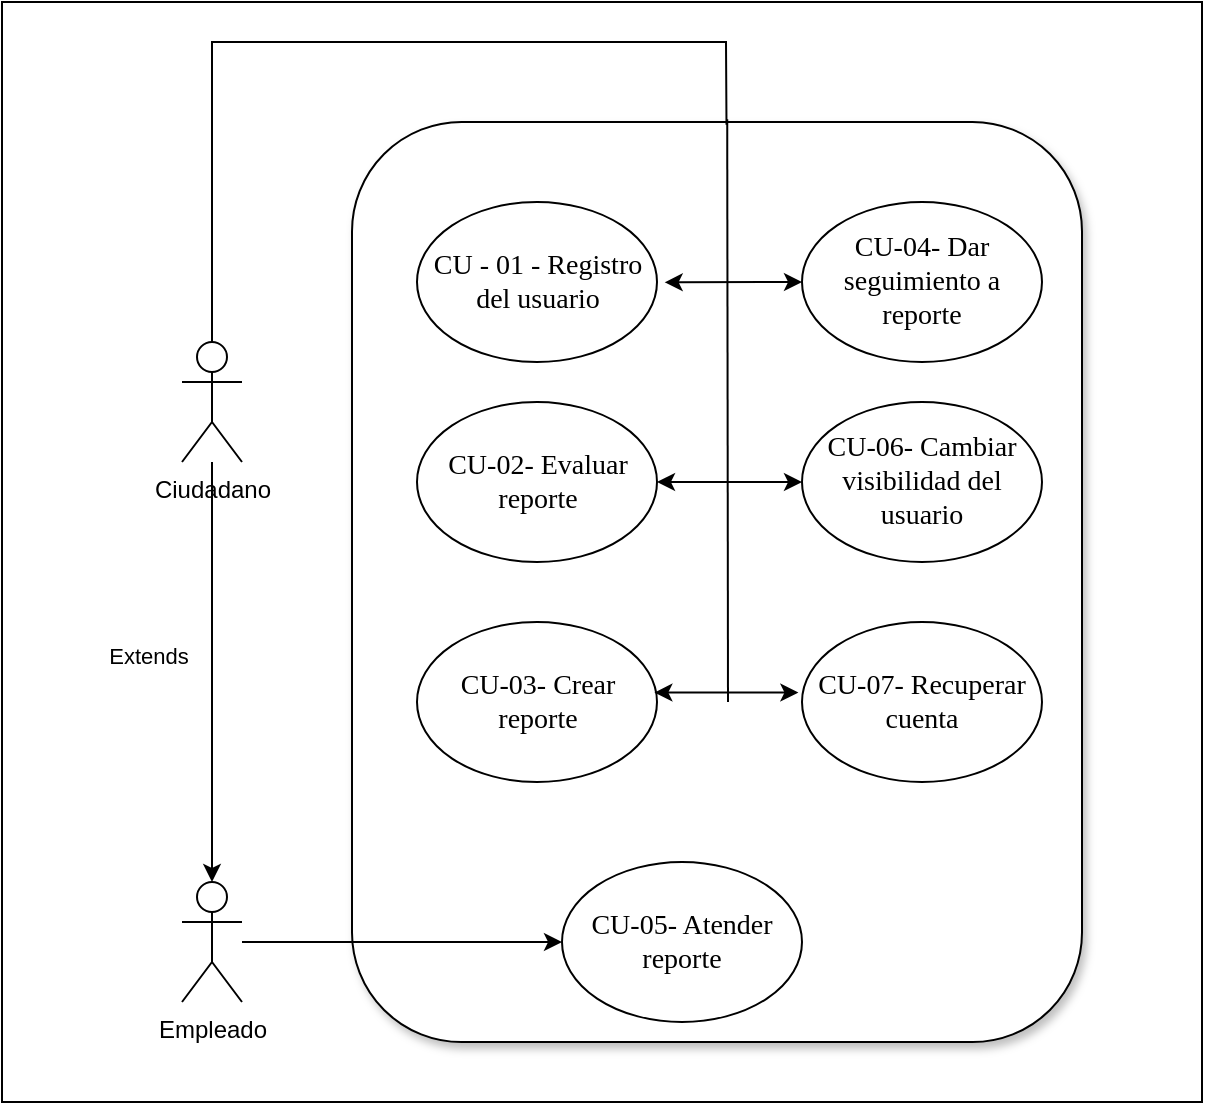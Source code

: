 <mxfile version="24.3.1" type="github">
  <diagram name="Página-1" id="IMFNQtGXaGnJ-T0fwail">
    <mxGraphModel dx="1290" dy="538" grid="1" gridSize="10" guides="1" tooltips="1" connect="1" arrows="1" fold="1" page="1" pageScale="1" pageWidth="850" pageHeight="1100" math="0" shadow="0">
      <root>
        <mxCell id="0" />
        <mxCell id="1" parent="0" />
        <mxCell id="qqqyP2WTDpqYu7Ee9K7c-34" value="" style="rounded=0;whiteSpace=wrap;html=1;" vertex="1" parent="1">
          <mxGeometry x="190" y="10" width="600" height="550" as="geometry" />
        </mxCell>
        <mxCell id="qqqyP2WTDpqYu7Ee9K7c-7" value="" style="rounded=1;whiteSpace=wrap;html=1;shadow=1;" vertex="1" parent="1">
          <mxGeometry x="365" y="70" width="365" height="460" as="geometry" />
        </mxCell>
        <mxCell id="qqqyP2WTDpqYu7Ee9K7c-27" value="" style="edgeStyle=orthogonalEdgeStyle;rounded=0;orthogonalLoop=1;jettySize=auto;html=1;entryX=0;entryY=0.5;entryDx=0;entryDy=0;" edge="1" parent="1" source="qqqyP2WTDpqYu7Ee9K7c-1" target="qqqyP2WTDpqYu7Ee9K7c-11">
          <mxGeometry relative="1" as="geometry" />
        </mxCell>
        <mxCell id="qqqyP2WTDpqYu7Ee9K7c-1" value="Empleado" style="shape=umlActor;verticalLabelPosition=bottom;verticalAlign=top;html=1;outlineConnect=0;" vertex="1" parent="1">
          <mxGeometry x="280" y="450" width="30" height="60" as="geometry" />
        </mxCell>
        <mxCell id="qqqyP2WTDpqYu7Ee9K7c-3" style="edgeStyle=orthogonalEdgeStyle;rounded=0;orthogonalLoop=1;jettySize=auto;html=1;" edge="1" parent="1" source="qqqyP2WTDpqYu7Ee9K7c-2" target="qqqyP2WTDpqYu7Ee9K7c-1">
          <mxGeometry relative="1" as="geometry" />
        </mxCell>
        <mxCell id="qqqyP2WTDpqYu7Ee9K7c-4" value="Extends" style="edgeLabel;html=1;align=center;verticalAlign=middle;resizable=0;points=[];" vertex="1" connectable="0" parent="qqqyP2WTDpqYu7Ee9K7c-3">
          <mxGeometry x="-0.067" y="-1" relative="1" as="geometry">
            <mxPoint x="-31" y="-1" as="offset" />
          </mxGeometry>
        </mxCell>
        <mxCell id="qqqyP2WTDpqYu7Ee9K7c-2" value="Ciudadano" style="shape=umlActor;verticalLabelPosition=bottom;verticalAlign=top;html=1;outlineConnect=0;" vertex="1" parent="1">
          <mxGeometry x="280" y="180" width="30" height="60" as="geometry" />
        </mxCell>
        <mxCell id="qqqyP2WTDpqYu7Ee9K7c-6" value="&lt;font face=&quot;Times New Roman&quot; style=&quot;font-size: 14px;&quot;&gt;CU - 01 - Registro del usuario&lt;/font&gt;" style="ellipse;whiteSpace=wrap;html=1;" vertex="1" parent="1">
          <mxGeometry x="397.5" y="110" width="120" height="80" as="geometry" />
        </mxCell>
        <mxCell id="qqqyP2WTDpqYu7Ee9K7c-8" value="&lt;font style=&quot;font-size: 14px;&quot; face=&quot;Times New Roman&quot;&gt;&lt;span style=&quot;color: black;&quot; lang=&quot;ES&quot;&gt;CU-02- Evaluar reporte &lt;/span&gt;&lt;/font&gt;" style="ellipse;whiteSpace=wrap;html=1;" vertex="1" parent="1">
          <mxGeometry x="397.5" y="210" width="120" height="80" as="geometry" />
        </mxCell>
        <mxCell id="qqqyP2WTDpqYu7Ee9K7c-9" value="&lt;font style=&quot;font-size: 14px;&quot; face=&quot;Times New Roman&quot;&gt;&lt;span style=&quot;color: black;&quot; lang=&quot;ES&quot;&gt;CU-03- Crear reporte &lt;/span&gt;&lt;/font&gt;" style="ellipse;whiteSpace=wrap;html=1;" vertex="1" parent="1">
          <mxGeometry x="397.5" y="320" width="120" height="80" as="geometry" />
        </mxCell>
        <mxCell id="qqqyP2WTDpqYu7Ee9K7c-10" value="&lt;font face=&quot;Times New Roman&quot; style=&quot;font-size: 14px;&quot;&gt;&lt;span style=&quot;color: black;&quot; lang=&quot;ES&quot;&gt;CU-04- Dar seguimiento a reporte&lt;/span&gt;&lt;/font&gt;" style="ellipse;whiteSpace=wrap;html=1;" vertex="1" parent="1">
          <mxGeometry x="590" y="110" width="120" height="80" as="geometry" />
        </mxCell>
        <mxCell id="qqqyP2WTDpqYu7Ee9K7c-11" value="&lt;font style=&quot;font-size: 14px;&quot; face=&quot;Times New Roman&quot;&gt;&lt;span style=&quot;color: black;&quot; lang=&quot;ES&quot;&gt;CU-05- Atender reporte &lt;/span&gt;&lt;/font&gt;" style="ellipse;whiteSpace=wrap;html=1;" vertex="1" parent="1">
          <mxGeometry x="470" y="440" width="120" height="80" as="geometry" />
        </mxCell>
        <mxCell id="qqqyP2WTDpqYu7Ee9K7c-12" value="&lt;font face=&quot;Times New Roman&quot; style=&quot;font-size: 14px;&quot;&gt;&lt;span style=&quot;color: black;&quot; lang=&quot;ES&quot;&gt;CU-06- Cambiar visibilidad del usuario&lt;/span&gt;&lt;/font&gt;" style="ellipse;whiteSpace=wrap;html=1;" vertex="1" parent="1">
          <mxGeometry x="590" y="210" width="120" height="80" as="geometry" />
        </mxCell>
        <mxCell id="qqqyP2WTDpqYu7Ee9K7c-14" value="&lt;font style=&quot;font-size: 14px;&quot; face=&quot;Times New Roman&quot;&gt;&lt;span style=&quot;color: black;&quot; lang=&quot;ES&quot;&gt;CU-07- Recuperar cuenta&lt;/span&gt;&lt;/font&gt;" style="ellipse;whiteSpace=wrap;html=1;" vertex="1" parent="1">
          <mxGeometry x="590" y="320" width="120" height="80" as="geometry" />
        </mxCell>
        <mxCell id="qqqyP2WTDpqYu7Ee9K7c-22" value="" style="endArrow=none;html=1;rounded=0;entryX=0.514;entryY=-0.003;entryDx=0;entryDy=0;entryPerimeter=0;" edge="1" parent="1" target="qqqyP2WTDpqYu7Ee9K7c-7">
          <mxGeometry width="50" height="50" relative="1" as="geometry">
            <mxPoint x="553" y="360" as="sourcePoint" />
            <mxPoint x="690" y="230" as="targetPoint" />
          </mxGeometry>
        </mxCell>
        <mxCell id="qqqyP2WTDpqYu7Ee9K7c-26" value="" style="endArrow=none;html=1;rounded=0;exitX=0.5;exitY=0;exitDx=0;exitDy=0;exitPerimeter=0;entryX=0.513;entryY=0.003;entryDx=0;entryDy=0;entryPerimeter=0;" edge="1" parent="1" source="qqqyP2WTDpqYu7Ee9K7c-2" target="qqqyP2WTDpqYu7Ee9K7c-7">
          <mxGeometry width="50" height="50" relative="1" as="geometry">
            <mxPoint x="390" y="190" as="sourcePoint" />
            <mxPoint x="440" y="140" as="targetPoint" />
            <Array as="points">
              <mxPoint x="295" y="30" />
              <mxPoint x="552" y="30" />
            </Array>
          </mxGeometry>
        </mxCell>
        <mxCell id="qqqyP2WTDpqYu7Ee9K7c-30" value="" style="endArrow=classic;startArrow=classic;html=1;rounded=0;entryX=1.032;entryY=0.502;entryDx=0;entryDy=0;entryPerimeter=0;" edge="1" parent="1" source="qqqyP2WTDpqYu7Ee9K7c-10" target="qqqyP2WTDpqYu7Ee9K7c-6">
          <mxGeometry width="50" height="50" relative="1" as="geometry">
            <mxPoint x="390" y="210" as="sourcePoint" />
            <mxPoint x="440" y="160" as="targetPoint" />
          </mxGeometry>
        </mxCell>
        <mxCell id="qqqyP2WTDpqYu7Ee9K7c-32" value="" style="endArrow=classic;startArrow=classic;html=1;rounded=0;entryX=1;entryY=0.5;entryDx=0;entryDy=0;exitX=0;exitY=0.5;exitDx=0;exitDy=0;" edge="1" parent="1" source="qqqyP2WTDpqYu7Ee9K7c-12" target="qqqyP2WTDpqYu7Ee9K7c-8">
          <mxGeometry width="50" height="50" relative="1" as="geometry">
            <mxPoint x="590" y="270" as="sourcePoint" />
            <mxPoint x="534" y="270" as="targetPoint" />
          </mxGeometry>
        </mxCell>
        <mxCell id="qqqyP2WTDpqYu7Ee9K7c-33" value="" style="endArrow=classic;startArrow=classic;html=1;rounded=0;entryX=0.989;entryY=0.441;entryDx=0;entryDy=0;exitX=-0.015;exitY=0.441;exitDx=0;exitDy=0;entryPerimeter=0;exitPerimeter=0;" edge="1" parent="1" source="qqqyP2WTDpqYu7Ee9K7c-14" target="qqqyP2WTDpqYu7Ee9K7c-9">
          <mxGeometry width="50" height="50" relative="1" as="geometry">
            <mxPoint x="590" y="380" as="sourcePoint" />
            <mxPoint x="530" y="380" as="targetPoint" />
          </mxGeometry>
        </mxCell>
      </root>
    </mxGraphModel>
  </diagram>
</mxfile>
